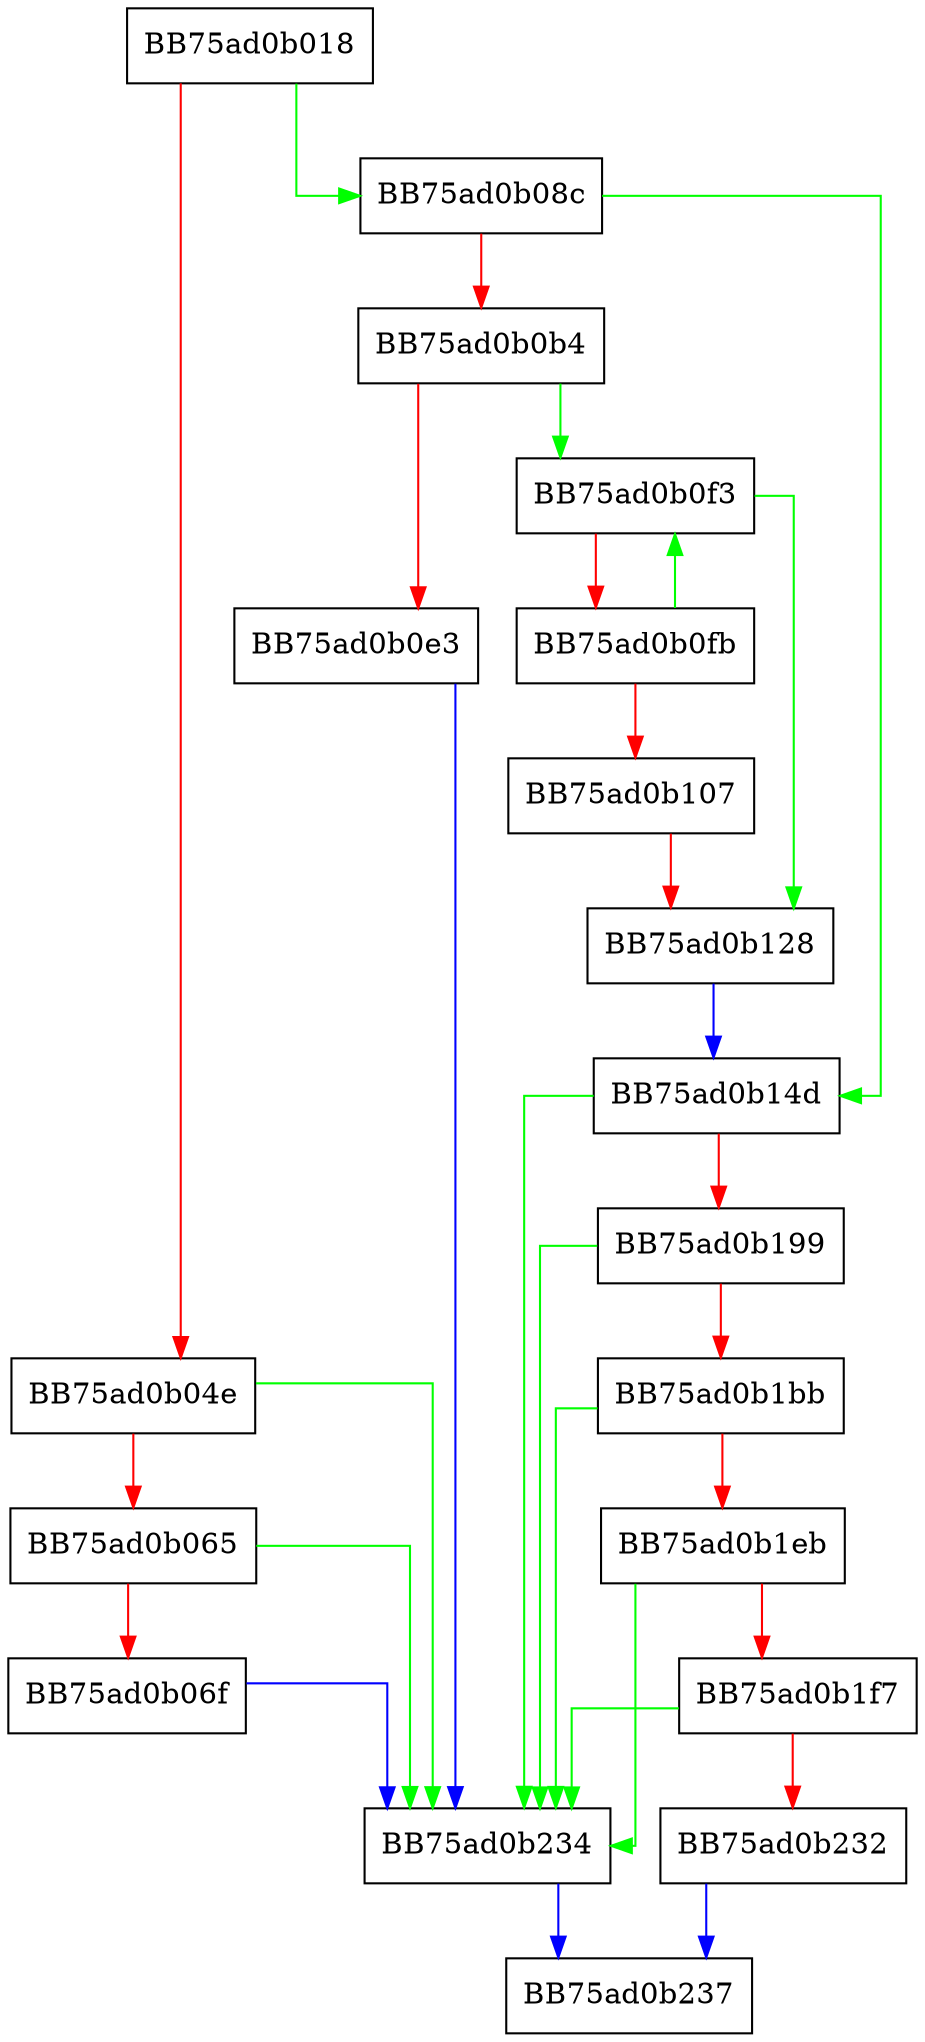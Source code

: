 digraph DumpHeader {
  node [shape="box"];
  graph [splines=ortho];
  BB75ad0b018 -> BB75ad0b08c [color="green"];
  BB75ad0b018 -> BB75ad0b04e [color="red"];
  BB75ad0b04e -> BB75ad0b234 [color="green"];
  BB75ad0b04e -> BB75ad0b065 [color="red"];
  BB75ad0b065 -> BB75ad0b234 [color="green"];
  BB75ad0b065 -> BB75ad0b06f [color="red"];
  BB75ad0b06f -> BB75ad0b234 [color="blue"];
  BB75ad0b08c -> BB75ad0b14d [color="green"];
  BB75ad0b08c -> BB75ad0b0b4 [color="red"];
  BB75ad0b0b4 -> BB75ad0b0f3 [color="green"];
  BB75ad0b0b4 -> BB75ad0b0e3 [color="red"];
  BB75ad0b0e3 -> BB75ad0b234 [color="blue"];
  BB75ad0b0f3 -> BB75ad0b128 [color="green"];
  BB75ad0b0f3 -> BB75ad0b0fb [color="red"];
  BB75ad0b0fb -> BB75ad0b0f3 [color="green"];
  BB75ad0b0fb -> BB75ad0b107 [color="red"];
  BB75ad0b107 -> BB75ad0b128 [color="red"];
  BB75ad0b128 -> BB75ad0b14d [color="blue"];
  BB75ad0b14d -> BB75ad0b234 [color="green"];
  BB75ad0b14d -> BB75ad0b199 [color="red"];
  BB75ad0b199 -> BB75ad0b234 [color="green"];
  BB75ad0b199 -> BB75ad0b1bb [color="red"];
  BB75ad0b1bb -> BB75ad0b234 [color="green"];
  BB75ad0b1bb -> BB75ad0b1eb [color="red"];
  BB75ad0b1eb -> BB75ad0b234 [color="green"];
  BB75ad0b1eb -> BB75ad0b1f7 [color="red"];
  BB75ad0b1f7 -> BB75ad0b234 [color="green"];
  BB75ad0b1f7 -> BB75ad0b232 [color="red"];
  BB75ad0b232 -> BB75ad0b237 [color="blue"];
  BB75ad0b234 -> BB75ad0b237 [color="blue"];
}